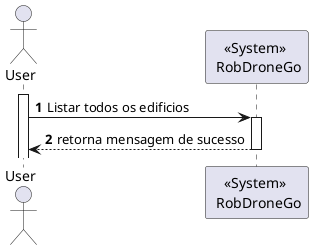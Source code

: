 @startuml
'https://plantuml.com/sequence-diagram

autonumber

Actor User
participant "<<System>> \n RobDroneGo" as sys
activate User
User -> sys: Listar todos os edificios
activate sys
sys--> User: retorna mensagem de sucesso
deactivate sys
@enduml
